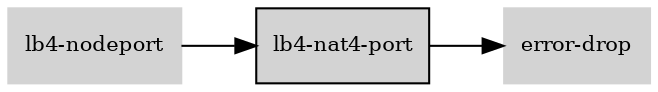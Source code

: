 digraph "lb4_nat4_port_subgraph" {
  rankdir=LR;
  node [shape=box, style=filled, fontsize=10, color=lightgray, fontcolor=black, fillcolor=lightgray];
  "lb4-nat4-port" [color=black, fontcolor=black, fillcolor=lightgray];
  edge [fontsize=8];
  "lb4-nat4-port" -> "error-drop";
  "lb4-nodeport" -> "lb4-nat4-port";
}
